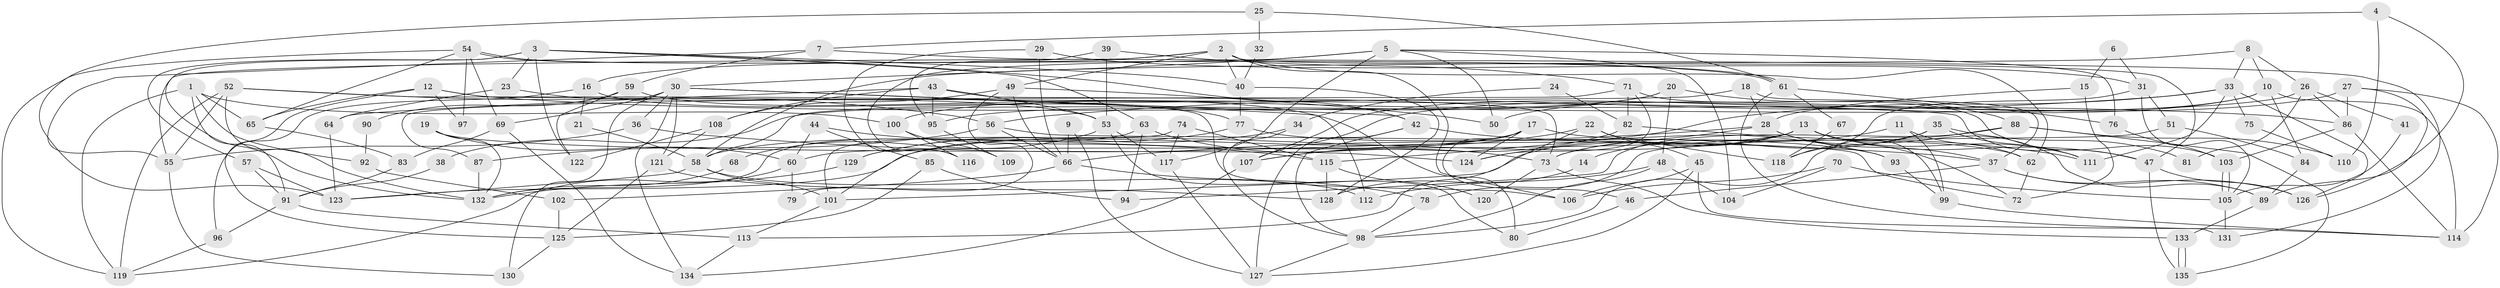 // coarse degree distribution, {7: 0.11764705882352941, 9: 0.023529411764705882, 8: 0.07058823529411765, 5: 0.1411764705882353, 3: 0.21176470588235294, 4: 0.17647058823529413, 2: 0.08235294117647059, 11: 0.023529411764705882, 6: 0.15294117647058825}
// Generated by graph-tools (version 1.1) at 2025/42/03/06/25 10:42:01]
// undirected, 135 vertices, 270 edges
graph export_dot {
graph [start="1"]
  node [color=gray90,style=filled];
  1;
  2;
  3;
  4;
  5;
  6;
  7;
  8;
  9;
  10;
  11;
  12;
  13;
  14;
  15;
  16;
  17;
  18;
  19;
  20;
  21;
  22;
  23;
  24;
  25;
  26;
  27;
  28;
  29;
  30;
  31;
  32;
  33;
  34;
  35;
  36;
  37;
  38;
  39;
  40;
  41;
  42;
  43;
  44;
  45;
  46;
  47;
  48;
  49;
  50;
  51;
  52;
  53;
  54;
  55;
  56;
  57;
  58;
  59;
  60;
  61;
  62;
  63;
  64;
  65;
  66;
  67;
  68;
  69;
  70;
  71;
  72;
  73;
  74;
  75;
  76;
  77;
  78;
  79;
  80;
  81;
  82;
  83;
  84;
  85;
  86;
  87;
  88;
  89;
  90;
  91;
  92;
  93;
  94;
  95;
  96;
  97;
  98;
  99;
  100;
  101;
  102;
  103;
  104;
  105;
  106;
  107;
  108;
  109;
  110;
  111;
  112;
  113;
  114;
  115;
  116;
  117;
  118;
  119;
  120;
  121;
  122;
  123;
  124;
  125;
  126;
  127;
  128;
  129;
  130;
  131;
  132;
  133;
  134;
  135;
  1 -- 119;
  1 -- 65;
  1 -- 91;
  1 -- 92;
  1 -- 100;
  2 -- 106;
  2 -- 47;
  2 -- 16;
  2 -- 40;
  2 -- 49;
  2 -- 55;
  2 -- 62;
  3 -- 42;
  3 -- 132;
  3 -- 23;
  3 -- 40;
  3 -- 57;
  3 -- 63;
  3 -- 122;
  4 -- 126;
  4 -- 7;
  4 -- 110;
  5 -- 50;
  5 -- 116;
  5 -- 30;
  5 -- 76;
  5 -- 104;
  5 -- 117;
  6 -- 15;
  6 -- 31;
  7 -- 131;
  7 -- 55;
  7 -- 59;
  8 -- 58;
  8 -- 10;
  8 -- 26;
  8 -- 33;
  9 -- 66;
  9 -- 127;
  10 -- 114;
  10 -- 107;
  10 -- 50;
  10 -- 84;
  11 -- 62;
  11 -- 99;
  11 -- 14;
  12 -- 125;
  12 -- 86;
  12 -- 47;
  12 -- 65;
  12 -- 97;
  13 -- 47;
  13 -- 60;
  13 -- 73;
  13 -- 89;
  13 -- 99;
  13 -- 101;
  13 -- 111;
  13 -- 123;
  14 -- 128;
  15 -- 72;
  15 -- 28;
  16 -- 77;
  16 -- 21;
  16 -- 96;
  17 -- 58;
  17 -- 124;
  17 -- 46;
  17 -- 62;
  17 -- 101;
  18 -- 58;
  18 -- 28;
  18 -- 37;
  19 -- 132;
  19 -- 124;
  19 -- 60;
  20 -- 88;
  20 -- 95;
  20 -- 48;
  20 -- 100;
  21 -- 58;
  22 -- 113;
  22 -- 107;
  22 -- 45;
  22 -- 118;
  23 -- 64;
  23 -- 53;
  24 -- 34;
  24 -- 82;
  25 -- 61;
  25 -- 123;
  25 -- 32;
  26 -- 86;
  26 -- 38;
  26 -- 41;
  26 -- 81;
  27 -- 89;
  27 -- 114;
  27 -- 86;
  27 -- 107;
  28 -- 37;
  28 -- 72;
  28 -- 66;
  28 -- 124;
  29 -- 31;
  29 -- 66;
  29 -- 116;
  30 -- 134;
  30 -- 36;
  30 -- 42;
  30 -- 69;
  30 -- 112;
  30 -- 121;
  30 -- 130;
  31 -- 51;
  31 -- 118;
  31 -- 105;
  32 -- 40;
  33 -- 115;
  33 -- 56;
  33 -- 75;
  33 -- 111;
  33 -- 126;
  34 -- 98;
  34 -- 129;
  35 -- 111;
  35 -- 73;
  35 -- 81;
  35 -- 118;
  36 -- 37;
  36 -- 55;
  37 -- 46;
  37 -- 89;
  37 -- 126;
  38 -- 91;
  39 -- 53;
  39 -- 71;
  39 -- 95;
  40 -- 77;
  40 -- 128;
  41 -- 105;
  42 -- 98;
  42 -- 93;
  42 -- 127;
  43 -- 73;
  43 -- 53;
  43 -- 64;
  43 -- 95;
  43 -- 108;
  44 -- 115;
  44 -- 60;
  44 -- 85;
  45 -- 127;
  45 -- 106;
  45 -- 114;
  46 -- 80;
  47 -- 126;
  47 -- 135;
  48 -- 104;
  48 -- 98;
  48 -- 112;
  49 -- 66;
  49 -- 50;
  49 -- 79;
  49 -- 108;
  51 -- 78;
  51 -- 84;
  52 -- 119;
  52 -- 55;
  52 -- 56;
  52 -- 106;
  52 -- 132;
  53 -- 117;
  53 -- 68;
  53 -- 80;
  54 -- 61;
  54 -- 61;
  54 -- 65;
  54 -- 69;
  54 -- 97;
  54 -- 119;
  55 -- 130;
  56 -- 66;
  56 -- 72;
  56 -- 87;
  57 -- 123;
  57 -- 91;
  58 -- 112;
  58 -- 101;
  58 -- 123;
  59 -- 122;
  59 -- 80;
  59 -- 90;
  60 -- 119;
  60 -- 79;
  61 -- 76;
  61 -- 67;
  61 -- 131;
  62 -- 72;
  63 -- 73;
  63 -- 94;
  63 -- 132;
  64 -- 123;
  65 -- 83;
  66 -- 78;
  66 -- 102;
  67 -- 118;
  68 -- 132;
  69 -- 83;
  69 -- 134;
  70 -- 105;
  70 -- 106;
  70 -- 104;
  71 -- 87;
  71 -- 82;
  71 -- 103;
  71 -- 124;
  73 -- 133;
  73 -- 120;
  74 -- 117;
  74 -- 101;
  74 -- 115;
  75 -- 110;
  76 -- 103;
  77 -- 93;
  77 -- 129;
  78 -- 98;
  82 -- 111;
  82 -- 107;
  83 -- 91;
  84 -- 89;
  85 -- 125;
  85 -- 94;
  86 -- 103;
  86 -- 114;
  87 -- 132;
  88 -- 94;
  88 -- 135;
  88 -- 98;
  88 -- 110;
  89 -- 133;
  90 -- 92;
  91 -- 96;
  91 -- 113;
  92 -- 102;
  93 -- 99;
  95 -- 109;
  96 -- 119;
  98 -- 127;
  99 -- 114;
  100 -- 109;
  100 -- 116;
  101 -- 113;
  102 -- 125;
  103 -- 105;
  103 -- 105;
  105 -- 131;
  107 -- 134;
  108 -- 121;
  108 -- 122;
  113 -- 134;
  115 -- 128;
  115 -- 120;
  117 -- 127;
  121 -- 125;
  121 -- 128;
  125 -- 130;
  129 -- 132;
  133 -- 135;
  133 -- 135;
}
